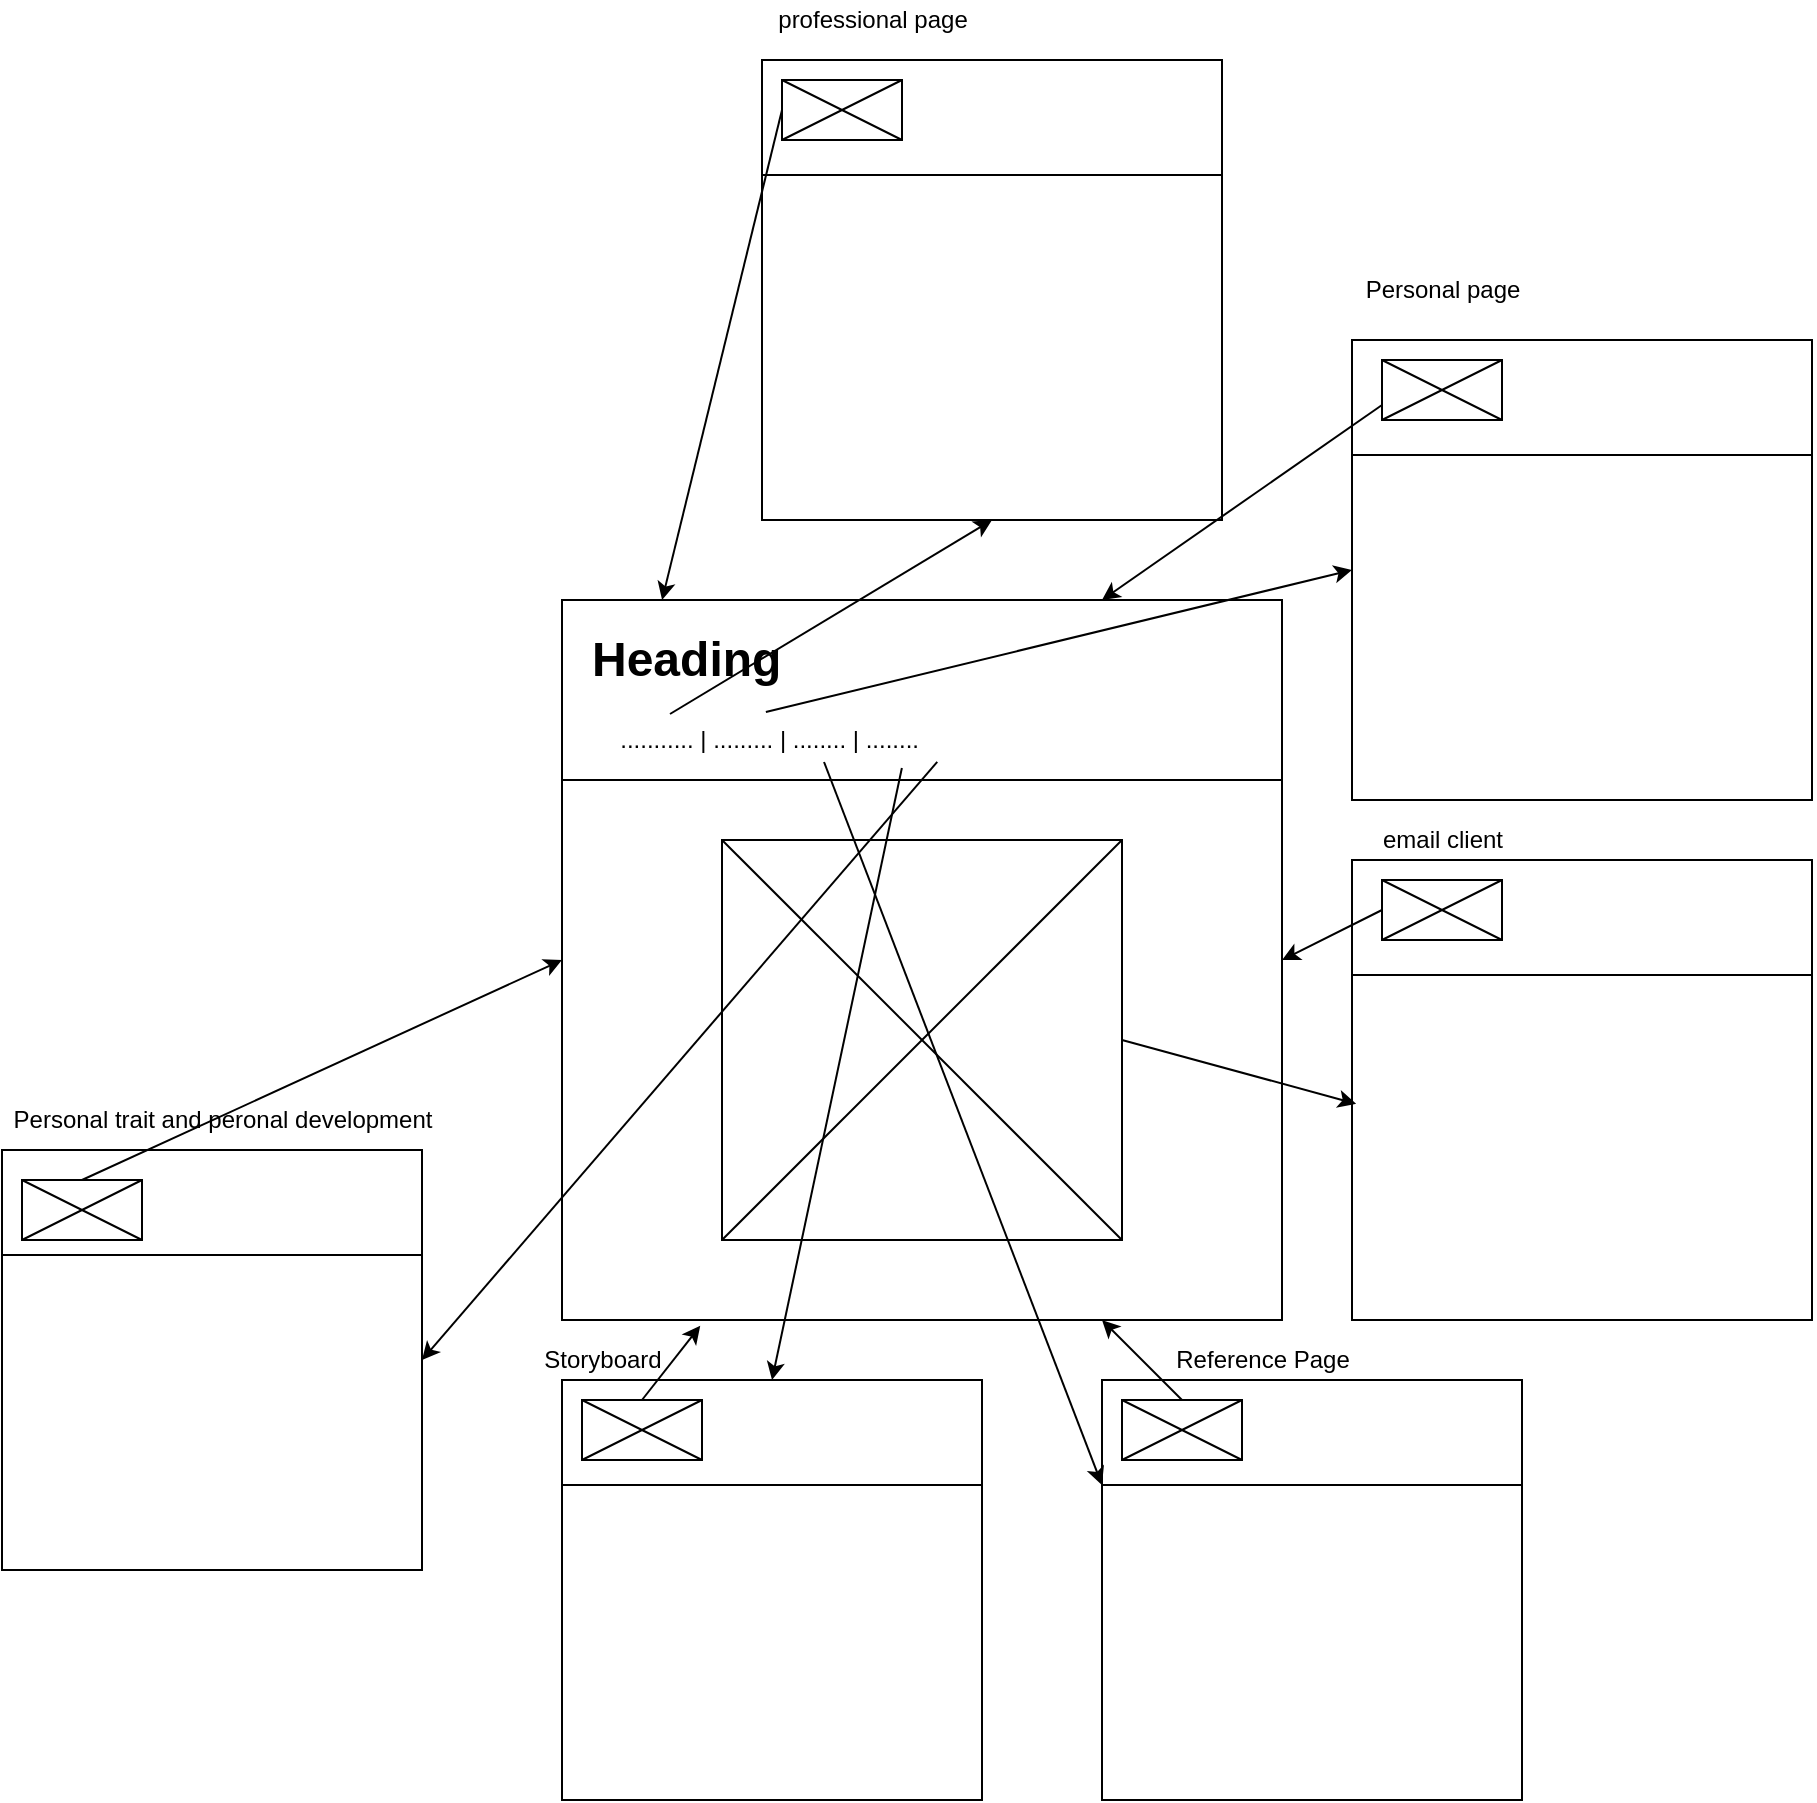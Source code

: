 <mxfile version="14.0.3" type="device"><diagram id="zx68RyYeZpqCqCx1SpVc" name="Page-1"><mxGraphModel dx="1871" dy="1510" grid="1" gridSize="10" guides="1" tooltips="1" connect="1" arrows="1" fold="1" page="1" pageScale="1" pageWidth="850" pageHeight="1100" math="0" shadow="0"><root><mxCell id="0"/><mxCell id="1" parent="0"/><mxCell id="fs_-DjGIVFveO7nUrtyz-1" value="" style="whiteSpace=wrap;html=1;aspect=fixed;" vertex="1" parent="1"><mxGeometry x="30" y="-70" width="360" height="360" as="geometry"/></mxCell><mxCell id="fs_-DjGIVFveO7nUrtyz-2" value="" style="whiteSpace=wrap;html=1;aspect=fixed;" vertex="1" parent="1"><mxGeometry x="130" y="-340" width="230" height="230" as="geometry"/></mxCell><mxCell id="fs_-DjGIVFveO7nUrtyz-3" value="" style="whiteSpace=wrap;html=1;aspect=fixed;" vertex="1" parent="1"><mxGeometry x="425" y="-200" width="230" height="230" as="geometry"/></mxCell><mxCell id="fs_-DjGIVFveO7nUrtyz-4" value="" style="whiteSpace=wrap;html=1;aspect=fixed;" vertex="1" parent="1"><mxGeometry x="300" y="320" width="210" height="210" as="geometry"/></mxCell><mxCell id="fs_-DjGIVFveO7nUrtyz-7" value="" style="whiteSpace=wrap;html=1;aspect=fixed;" vertex="1" parent="1"><mxGeometry x="110" y="50" width="200" height="200" as="geometry"/></mxCell><mxCell id="fs_-DjGIVFveO7nUrtyz-8" value="" style="endArrow=none;html=1;exitX=0;exitY=0.25;exitDx=0;exitDy=0;entryX=1;entryY=0.25;entryDx=0;entryDy=0;" edge="1" parent="1" source="fs_-DjGIVFveO7nUrtyz-1" target="fs_-DjGIVFveO7nUrtyz-1"><mxGeometry width="50" height="50" relative="1" as="geometry"><mxPoint x="400" y="130" as="sourcePoint"/><mxPoint x="450" y="80" as="targetPoint"/><Array as="points"/></mxGeometry></mxCell><mxCell id="fs_-DjGIVFveO7nUrtyz-9" value="professional page&lt;br&gt;" style="text;html=1;align=center;verticalAlign=middle;resizable=0;points=[];autosize=1;" vertex="1" parent="1"><mxGeometry x="130" y="-370" width="110" height="20" as="geometry"/></mxCell><mxCell id="fs_-DjGIVFveO7nUrtyz-10" value="" style="rounded=0;whiteSpace=wrap;html=1;" vertex="1" parent="1"><mxGeometry x="140" y="-330" width="60" height="30" as="geometry"/></mxCell><mxCell id="fs_-DjGIVFveO7nUrtyz-11" value="" style="rounded=0;whiteSpace=wrap;html=1;" vertex="1" parent="1"><mxGeometry x="440" y="-190" width="60" height="30" as="geometry"/></mxCell><mxCell id="fs_-DjGIVFveO7nUrtyz-12" value="" style="rounded=0;whiteSpace=wrap;html=1;" vertex="1" parent="1"><mxGeometry x="310" y="330" width="60" height="30" as="geometry"/></mxCell><mxCell id="fs_-DjGIVFveO7nUrtyz-14" value="Personal page" style="text;html=1;align=center;verticalAlign=middle;resizable=0;points=[];autosize=1;" vertex="1" parent="1"><mxGeometry x="425" y="-235" width="90" height="20" as="geometry"/></mxCell><mxCell id="fs_-DjGIVFveO7nUrtyz-15" value="Reference Page" style="text;html=1;align=center;verticalAlign=middle;resizable=0;points=[];autosize=1;" vertex="1" parent="1"><mxGeometry x="330" y="300" width="100" height="20" as="geometry"/></mxCell><mxCell id="fs_-DjGIVFveO7nUrtyz-16" value="" style="whiteSpace=wrap;html=1;aspect=fixed;" vertex="1" parent="1"><mxGeometry x="30" y="320" width="210" height="210" as="geometry"/></mxCell><mxCell id="fs_-DjGIVFveO7nUrtyz-17" value="" style="rounded=0;whiteSpace=wrap;html=1;" vertex="1" parent="1"><mxGeometry x="40" y="330" width="60" height="30" as="geometry"/></mxCell><mxCell id="fs_-DjGIVFveO7nUrtyz-18" value="" style="whiteSpace=wrap;html=1;aspect=fixed;" vertex="1" parent="1"><mxGeometry x="425" y="60" width="230" height="230" as="geometry"/></mxCell><mxCell id="fs_-DjGIVFveO7nUrtyz-19" value="" style="rounded=0;whiteSpace=wrap;html=1;" vertex="1" parent="1"><mxGeometry x="440" y="70" width="60" height="30" as="geometry"/></mxCell><mxCell id="fs_-DjGIVFveO7nUrtyz-20" value="Storyboard" style="text;html=1;align=center;verticalAlign=middle;resizable=0;points=[];autosize=1;" vertex="1" parent="1"><mxGeometry x="15" y="300" width="70" height="20" as="geometry"/></mxCell><mxCell id="fs_-DjGIVFveO7nUrtyz-21" value="email client" style="text;html=1;align=center;verticalAlign=middle;resizable=0;points=[];autosize=1;" vertex="1" parent="1"><mxGeometry x="430" y="40" width="80" height="20" as="geometry"/></mxCell><mxCell id="fs_-DjGIVFveO7nUrtyz-24" value="" style="endArrow=classic;html=1;exitX=1;exitY=0.5;exitDx=0;exitDy=0;entryX=0.009;entryY=0.53;entryDx=0;entryDy=0;entryPerimeter=0;" edge="1" parent="1" source="fs_-DjGIVFveO7nUrtyz-7" target="fs_-DjGIVFveO7nUrtyz-18"><mxGeometry width="50" height="50" relative="1" as="geometry"><mxPoint x="400" y="280" as="sourcePoint"/><mxPoint x="450" y="230" as="targetPoint"/></mxGeometry></mxCell><mxCell id="fs_-DjGIVFveO7nUrtyz-26" value="" style="endArrow=classic;html=1;exitX=0.5;exitY=0;exitDx=0;exitDy=0;entryX=0.192;entryY=1.008;entryDx=0;entryDy=0;entryPerimeter=0;" edge="1" parent="1" source="fs_-DjGIVFveO7nUrtyz-17" target="fs_-DjGIVFveO7nUrtyz-1"><mxGeometry width="50" height="50" relative="1" as="geometry"><mxPoint x="110" y="310" as="sourcePoint"/><mxPoint x="160" y="260" as="targetPoint"/></mxGeometry></mxCell><mxCell id="fs_-DjGIVFveO7nUrtyz-27" value="" style="endArrow=classic;html=1;entryX=0.5;entryY=0;entryDx=0;entryDy=0;exitX=0.882;exitY=1.2;exitDx=0;exitDy=0;exitPerimeter=0;" edge="1" parent="1" source="fs_-DjGIVFveO7nUrtyz-40" target="fs_-DjGIVFveO7nUrtyz-16"><mxGeometry width="50" height="50" relative="1" as="geometry"><mxPoint x="180" y="14" as="sourcePoint"/><mxPoint x="450" y="230" as="targetPoint"/></mxGeometry></mxCell><mxCell id="fs_-DjGIVFveO7nUrtyz-28" value="" style="endArrow=classic;html=1;exitX=0.5;exitY=0;exitDx=0;exitDy=0;entryX=0.75;entryY=1;entryDx=0;entryDy=0;" edge="1" parent="1" source="fs_-DjGIVFveO7nUrtyz-12" target="fs_-DjGIVFveO7nUrtyz-1"><mxGeometry width="50" height="50" relative="1" as="geometry"><mxPoint x="400" y="280" as="sourcePoint"/><mxPoint x="450" y="230" as="targetPoint"/></mxGeometry></mxCell><mxCell id="fs_-DjGIVFveO7nUrtyz-29" value="" style="endArrow=classic;html=1;entryX=0;entryY=0.25;entryDx=0;entryDy=0;exitX=0.653;exitY=1.05;exitDx=0;exitDy=0;exitPerimeter=0;" edge="1" parent="1" source="fs_-DjGIVFveO7nUrtyz-40" target="fs_-DjGIVFveO7nUrtyz-4"><mxGeometry width="50" height="50" relative="1" as="geometry"><mxPoint x="150" y="20" as="sourcePoint"/><mxPoint x="450" y="230" as="targetPoint"/></mxGeometry></mxCell><mxCell id="fs_-DjGIVFveO7nUrtyz-30" value="" style="endArrow=classic;html=1;exitX=0;exitY=0.75;exitDx=0;exitDy=0;entryX=0.75;entryY=0;entryDx=0;entryDy=0;" edge="1" parent="1" source="fs_-DjGIVFveO7nUrtyz-11" target="fs_-DjGIVFveO7nUrtyz-1"><mxGeometry width="50" height="50" relative="1" as="geometry"><mxPoint x="400" y="280" as="sourcePoint"/><mxPoint x="450" y="230" as="targetPoint"/></mxGeometry></mxCell><mxCell id="fs_-DjGIVFveO7nUrtyz-31" value="" style="endArrow=classic;html=1;exitX=0.482;exitY=-0.2;exitDx=0;exitDy=0;exitPerimeter=0;entryX=0;entryY=0.5;entryDx=0;entryDy=0;" edge="1" parent="1" source="fs_-DjGIVFveO7nUrtyz-40" target="fs_-DjGIVFveO7nUrtyz-3"><mxGeometry width="50" height="50" relative="1" as="geometry"><mxPoint x="400" y="280" as="sourcePoint"/><mxPoint x="450" y="230" as="targetPoint"/></mxGeometry></mxCell><mxCell id="fs_-DjGIVFveO7nUrtyz-32" value="" style="endArrow=classic;html=1;entryX=0.139;entryY=0;entryDx=0;entryDy=0;entryPerimeter=0;exitX=0;exitY=0.5;exitDx=0;exitDy=0;" edge="1" parent="1" source="fs_-DjGIVFveO7nUrtyz-10" target="fs_-DjGIVFveO7nUrtyz-1"><mxGeometry width="50" height="50" relative="1" as="geometry"><mxPoint x="80" y="-320" as="sourcePoint"/><mxPoint x="450" y="230" as="targetPoint"/></mxGeometry></mxCell><mxCell id="fs_-DjGIVFveO7nUrtyz-33" value="" style="endArrow=classic;html=1;exitX=0.2;exitY=-0.15;exitDx=0;exitDy=0;exitPerimeter=0;entryX=0.5;entryY=1;entryDx=0;entryDy=0;" edge="1" parent="1" source="fs_-DjGIVFveO7nUrtyz-40" target="fs_-DjGIVFveO7nUrtyz-2"><mxGeometry width="50" height="50" relative="1" as="geometry"><mxPoint x="400" y="280" as="sourcePoint"/><mxPoint x="450" y="230" as="targetPoint"/></mxGeometry></mxCell><mxCell id="fs_-DjGIVFveO7nUrtyz-34" value="" style="endArrow=classic;html=1;exitX=0;exitY=0.5;exitDx=0;exitDy=0;entryX=1;entryY=0.5;entryDx=0;entryDy=0;" edge="1" parent="1" source="fs_-DjGIVFveO7nUrtyz-19" target="fs_-DjGIVFveO7nUrtyz-1"><mxGeometry width="50" height="50" relative="1" as="geometry"><mxPoint x="400" y="280" as="sourcePoint"/><mxPoint x="450" y="230" as="targetPoint"/></mxGeometry></mxCell><mxCell id="fs_-DjGIVFveO7nUrtyz-37" value="&lt;h1&gt;Heading&lt;/h1&gt;&lt;p&gt;Lorem ipsum dolor sit amet, consectetur adipisicing elit, sed do eiusmod tempor incididunt ut labore et dolore magna aliqua.&lt;/p&gt;" style="text;html=1;strokeColor=none;fillColor=none;spacing=5;spacingTop=-20;whiteSpace=wrap;overflow=hidden;rounded=0;" vertex="1" parent="1"><mxGeometry x="40" y="-60" width="190" height="40" as="geometry"/></mxCell><mxCell id="fs_-DjGIVFveO7nUrtyz-40" value="........... | ......... | ........ | ........&amp;nbsp;" style="text;html=1;align=center;verticalAlign=middle;resizable=0;points=[];autosize=1;" vertex="1" parent="1"><mxGeometry x="50" y="-10" width="170" height="20" as="geometry"/></mxCell><mxCell id="fs_-DjGIVFveO7nUrtyz-42" value="" style="endArrow=none;html=1;exitX=1;exitY=0.25;exitDx=0;exitDy=0;entryX=0;entryY=0.25;entryDx=0;entryDy=0;" edge="1" parent="1" source="fs_-DjGIVFveO7nUrtyz-3" target="fs_-DjGIVFveO7nUrtyz-3"><mxGeometry width="50" height="50" relative="1" as="geometry"><mxPoint x="400" y="-100" as="sourcePoint"/><mxPoint x="450" y="-150" as="targetPoint"/></mxGeometry></mxCell><mxCell id="fs_-DjGIVFveO7nUrtyz-46" value="" style="endArrow=none;html=1;exitX=0;exitY=0.25;exitDx=0;exitDy=0;entryX=1;entryY=0.25;entryDx=0;entryDy=0;" edge="1" parent="1" source="fs_-DjGIVFveO7nUrtyz-4" target="fs_-DjGIVFveO7nUrtyz-4"><mxGeometry width="50" height="50" relative="1" as="geometry"><mxPoint x="320" y="420" as="sourcePoint"/><mxPoint x="370" y="370" as="targetPoint"/></mxGeometry></mxCell><mxCell id="fs_-DjGIVFveO7nUrtyz-48" value="" style="endArrow=none;html=1;exitX=0;exitY=0.25;exitDx=0;exitDy=0;entryX=1;entryY=0.25;entryDx=0;entryDy=0;" edge="1" parent="1" source="fs_-DjGIVFveO7nUrtyz-18" target="fs_-DjGIVFveO7nUrtyz-18"><mxGeometry width="50" height="50" relative="1" as="geometry"><mxPoint x="445" y="140" as="sourcePoint"/><mxPoint x="495" y="90" as="targetPoint"/></mxGeometry></mxCell><mxCell id="fs_-DjGIVFveO7nUrtyz-49" value="" style="endArrow=none;html=1;exitX=0;exitY=0.25;exitDx=0;exitDy=0;entryX=1;entryY=0.25;entryDx=0;entryDy=0;" edge="1" parent="1" source="fs_-DjGIVFveO7nUrtyz-2" target="fs_-DjGIVFveO7nUrtyz-2"><mxGeometry width="50" height="50" relative="1" as="geometry"><mxPoint x="400" y="-100" as="sourcePoint"/><mxPoint x="450" y="-150" as="targetPoint"/></mxGeometry></mxCell><mxCell id="fs_-DjGIVFveO7nUrtyz-51" value="" style="endArrow=none;html=1;exitX=0;exitY=0.25;exitDx=0;exitDy=0;entryX=1;entryY=0.25;entryDx=0;entryDy=0;" edge="1" parent="1" source="fs_-DjGIVFveO7nUrtyz-16" target="fs_-DjGIVFveO7nUrtyz-16"><mxGeometry width="50" height="50" relative="1" as="geometry"><mxPoint x="140" y="440" as="sourcePoint"/><mxPoint x="190" y="390" as="targetPoint"/></mxGeometry></mxCell><mxCell id="fs_-DjGIVFveO7nUrtyz-52" value="" style="endArrow=none;html=1;exitX=0;exitY=0;exitDx=0;exitDy=0;entryX=1;entryY=1;entryDx=0;entryDy=0;" edge="1" parent="1" source="fs_-DjGIVFveO7nUrtyz-17" target="fs_-DjGIVFveO7nUrtyz-17"><mxGeometry width="50" height="50" relative="1" as="geometry"><mxPoint x="150" y="370" as="sourcePoint"/><mxPoint x="200" y="320" as="targetPoint"/></mxGeometry></mxCell><mxCell id="fs_-DjGIVFveO7nUrtyz-53" value="" style="endArrow=none;html=1;entryX=1;entryY=0;entryDx=0;entryDy=0;" edge="1" parent="1" target="fs_-DjGIVFveO7nUrtyz-17"><mxGeometry width="50" height="50" relative="1" as="geometry"><mxPoint x="40" y="360" as="sourcePoint"/><mxPoint x="90" y="310" as="targetPoint"/></mxGeometry></mxCell><mxCell id="fs_-DjGIVFveO7nUrtyz-54" value="" style="endArrow=none;html=1;exitX=0;exitY=0;exitDx=0;exitDy=0;entryX=1;entryY=1;entryDx=0;entryDy=0;entryPerimeter=0;" edge="1" parent="1" source="fs_-DjGIVFveO7nUrtyz-12" target="fs_-DjGIVFveO7nUrtyz-12"><mxGeometry width="50" height="50" relative="1" as="geometry"><mxPoint x="375" y="370" as="sourcePoint"/><mxPoint x="365" y="361" as="targetPoint"/></mxGeometry></mxCell><mxCell id="fs_-DjGIVFveO7nUrtyz-55" value="" style="endArrow=none;html=1;entryX=1;entryY=0;entryDx=0;entryDy=0;exitX=0;exitY=1;exitDx=0;exitDy=0;" edge="1" parent="1" source="fs_-DjGIVFveO7nUrtyz-12" target="fs_-DjGIVFveO7nUrtyz-12"><mxGeometry width="50" height="50" relative="1" as="geometry"><mxPoint x="315" y="360" as="sourcePoint"/><mxPoint x="365" y="310" as="targetPoint"/></mxGeometry></mxCell><mxCell id="fs_-DjGIVFveO7nUrtyz-58" value="" style="endArrow=none;html=1;exitX=1;exitY=1;exitDx=0;exitDy=0;entryX=0;entryY=0;entryDx=0;entryDy=0;" edge="1" parent="1" source="fs_-DjGIVFveO7nUrtyz-10" target="fs_-DjGIVFveO7nUrtyz-10"><mxGeometry width="50" height="50" relative="1" as="geometry"><mxPoint x="210" y="-300" as="sourcePoint"/><mxPoint x="260" y="-350" as="targetPoint"/></mxGeometry></mxCell><mxCell id="fs_-DjGIVFveO7nUrtyz-59" value="" style="endArrow=none;html=1;entryX=1;entryY=0;entryDx=0;entryDy=0;" edge="1" parent="1" target="fs_-DjGIVFveO7nUrtyz-10"><mxGeometry width="50" height="50" relative="1" as="geometry"><mxPoint x="140" y="-300" as="sourcePoint"/><mxPoint x="190" y="-350" as="targetPoint"/></mxGeometry></mxCell><mxCell id="fs_-DjGIVFveO7nUrtyz-60" value="" style="endArrow=none;html=1;exitX=0;exitY=0;exitDx=0;exitDy=0;entryX=1;entryY=1;entryDx=0;entryDy=0;" edge="1" parent="1" source="fs_-DjGIVFveO7nUrtyz-11" target="fs_-DjGIVFveO7nUrtyz-11"><mxGeometry width="50" height="50" relative="1" as="geometry"><mxPoint x="460" y="-100" as="sourcePoint"/><mxPoint x="510" y="-150" as="targetPoint"/></mxGeometry></mxCell><mxCell id="fs_-DjGIVFveO7nUrtyz-61" value="" style="endArrow=none;html=1;entryX=1;entryY=0;entryDx=0;entryDy=0;" edge="1" parent="1" target="fs_-DjGIVFveO7nUrtyz-11"><mxGeometry width="50" height="50" relative="1" as="geometry"><mxPoint x="440" y="-160" as="sourcePoint"/><mxPoint x="490" y="-210" as="targetPoint"/></mxGeometry></mxCell><mxCell id="fs_-DjGIVFveO7nUrtyz-62" value="" style="endArrow=none;html=1;exitX=0;exitY=0;exitDx=0;exitDy=0;entryX=1;entryY=1;entryDx=0;entryDy=0;" edge="1" parent="1" source="fs_-DjGIVFveO7nUrtyz-19" target="fs_-DjGIVFveO7nUrtyz-19"><mxGeometry width="50" height="50" relative="1" as="geometry"><mxPoint x="520" y="110" as="sourcePoint"/><mxPoint x="570" y="60" as="targetPoint"/></mxGeometry></mxCell><mxCell id="fs_-DjGIVFveO7nUrtyz-63" value="" style="endArrow=none;html=1;entryX=1;entryY=0;entryDx=0;entryDy=0;" edge="1" parent="1" target="fs_-DjGIVFveO7nUrtyz-19"><mxGeometry width="50" height="50" relative="1" as="geometry"><mxPoint x="440" y="100" as="sourcePoint"/><mxPoint x="490" y="50" as="targetPoint"/></mxGeometry></mxCell><mxCell id="fs_-DjGIVFveO7nUrtyz-64" value="" style="endArrow=none;html=1;entryX=0;entryY=0;entryDx=0;entryDy=0;" edge="1" parent="1" target="fs_-DjGIVFveO7nUrtyz-7"><mxGeometry width="50" height="50" relative="1" as="geometry"><mxPoint x="310" y="250" as="sourcePoint"/><mxPoint x="360" y="200" as="targetPoint"/></mxGeometry></mxCell><mxCell id="fs_-DjGIVFveO7nUrtyz-65" value="" style="endArrow=none;html=1;entryX=1;entryY=0;entryDx=0;entryDy=0;" edge="1" parent="1" target="fs_-DjGIVFveO7nUrtyz-7"><mxGeometry width="50" height="50" relative="1" as="geometry"><mxPoint x="110" y="250" as="sourcePoint"/><mxPoint x="160" y="200" as="targetPoint"/></mxGeometry></mxCell><mxCell id="fs_-DjGIVFveO7nUrtyz-66" value="" style="whiteSpace=wrap;html=1;aspect=fixed;" vertex="1" parent="1"><mxGeometry x="-250" y="205" width="210" height="210" as="geometry"/></mxCell><mxCell id="fs_-DjGIVFveO7nUrtyz-67" value="" style="rounded=0;whiteSpace=wrap;html=1;" vertex="1" parent="1"><mxGeometry x="-240" y="220" width="60" height="30" as="geometry"/></mxCell><mxCell id="fs_-DjGIVFveO7nUrtyz-68" value="" style="endArrow=none;html=1;entryX=1;entryY=0;entryDx=0;entryDy=0;exitX=0;exitY=1;exitDx=0;exitDy=0;" edge="1" parent="1" source="fs_-DjGIVFveO7nUrtyz-67" target="fs_-DjGIVFveO7nUrtyz-67"><mxGeometry width="50" height="50" relative="1" as="geometry"><mxPoint x="-240" y="260" as="sourcePoint"/><mxPoint x="-190" y="210" as="targetPoint"/></mxGeometry></mxCell><mxCell id="fs_-DjGIVFveO7nUrtyz-69" value="" style="endArrow=none;html=1;exitX=0;exitY=0;exitDx=0;exitDy=0;entryX=1;entryY=1;entryDx=0;entryDy=0;" edge="1" parent="1" source="fs_-DjGIVFveO7nUrtyz-67" target="fs_-DjGIVFveO7nUrtyz-67"><mxGeometry width="50" height="50" relative="1" as="geometry"><mxPoint x="-240" y="320" as="sourcePoint"/><mxPoint x="-190" y="270" as="targetPoint"/><Array as="points"/></mxGeometry></mxCell><mxCell id="fs_-DjGIVFveO7nUrtyz-70" value="" style="endArrow=none;html=1;exitX=0;exitY=0.25;exitDx=0;exitDy=0;entryX=1;entryY=0.25;entryDx=0;entryDy=0;" edge="1" parent="1" source="fs_-DjGIVFveO7nUrtyz-66" target="fs_-DjGIVFveO7nUrtyz-66"><mxGeometry width="50" height="50" relative="1" as="geometry"><mxPoint x="-180" y="340" as="sourcePoint"/><mxPoint x="-130" y="290" as="targetPoint"/></mxGeometry></mxCell><mxCell id="fs_-DjGIVFveO7nUrtyz-71" value="Personal trait and peronal development" style="text;html=1;align=center;verticalAlign=middle;resizable=0;points=[];autosize=1;" vertex="1" parent="1"><mxGeometry x="-250" y="180" width="220" height="20" as="geometry"/></mxCell><mxCell id="fs_-DjGIVFveO7nUrtyz-72" value="" style="endArrow=classic;html=1;exitX=0.5;exitY=0;exitDx=0;exitDy=0;entryX=0;entryY=0.5;entryDx=0;entryDy=0;" edge="1" parent="1" source="fs_-DjGIVFveO7nUrtyz-67" target="fs_-DjGIVFveO7nUrtyz-1"><mxGeometry width="50" height="50" relative="1" as="geometry"><mxPoint x="-200" y="230" as="sourcePoint"/><mxPoint x="-150" y="180" as="targetPoint"/></mxGeometry></mxCell><mxCell id="fs_-DjGIVFveO7nUrtyz-73" value="" style="endArrow=classic;html=1;exitX=0.986;exitY=1.048;exitDx=0;exitDy=0;exitPerimeter=0;entryX=1;entryY=0.5;entryDx=0;entryDy=0;" edge="1" parent="1" source="fs_-DjGIVFveO7nUrtyz-40" target="fs_-DjGIVFveO7nUrtyz-66"><mxGeometry width="50" height="50" relative="1" as="geometry"><mxPoint x="230" y="130" as="sourcePoint"/><mxPoint x="280" y="80" as="targetPoint"/></mxGeometry></mxCell></root></mxGraphModel></diagram></mxfile>